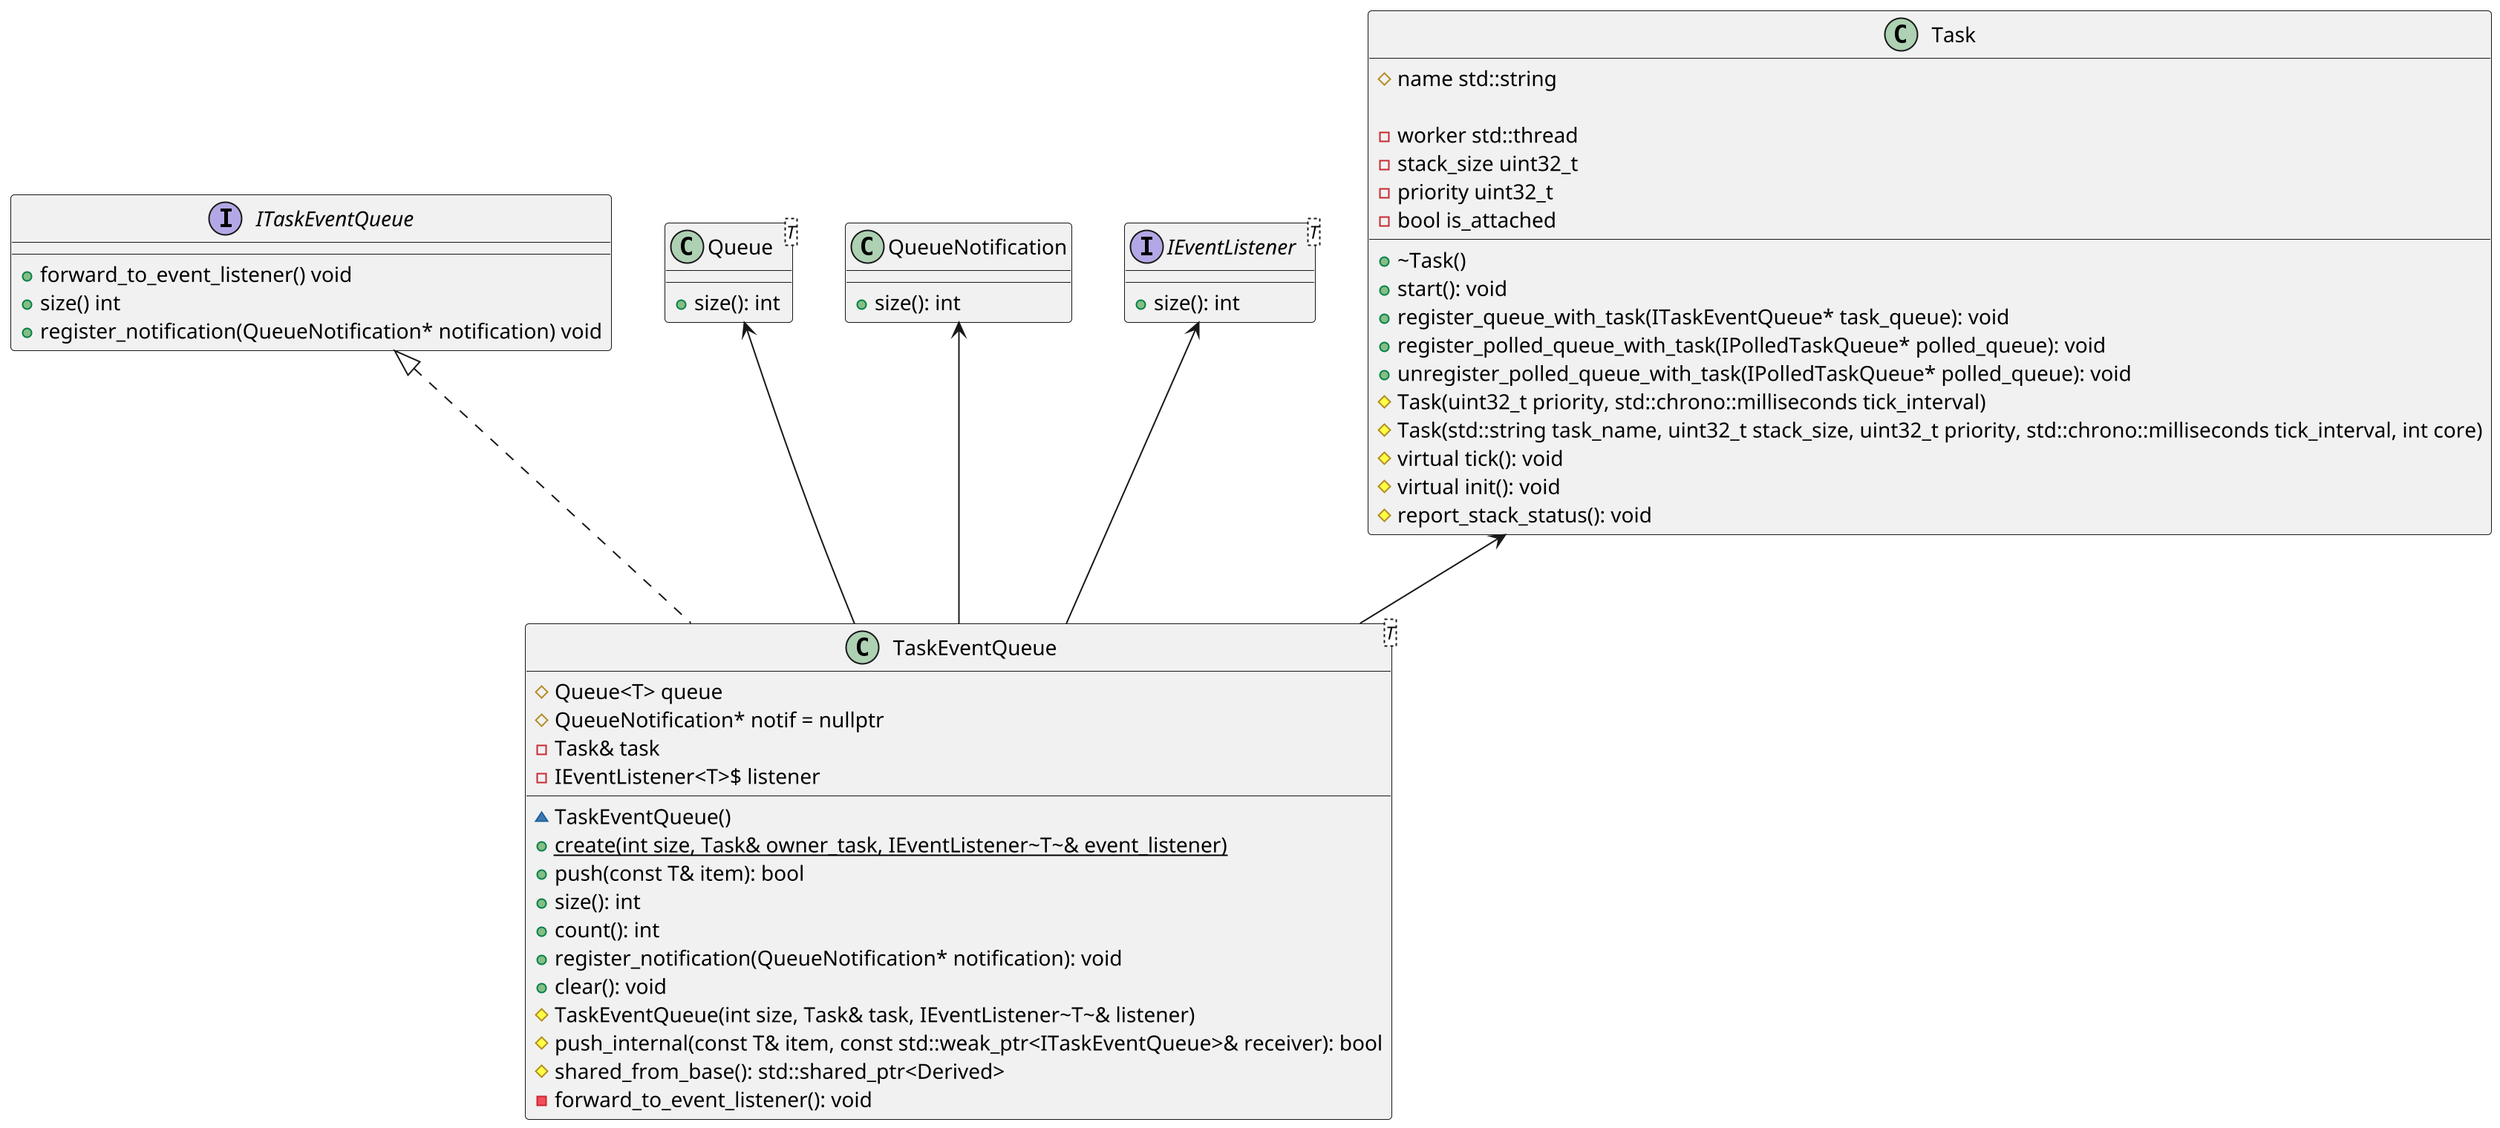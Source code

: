 @startuml ipc

scale 2


interface ITaskEventQueue {
    +forward_to_event_listener() void
    +size() int
    +register_notification(QueueNotification* notification) void
}

class TaskEventQueue<T> {
    #Queue<T> queue
    #QueueNotification* notif = nullptr
    -Task& task
    -IEventListener<T>$ listener
    ~TaskEventQueue()
    {static} +create(int size, Task& owner_task, IEventListener~T~& event_listener)
    +push(const T& item): bool
    +size(): int
    +count(): int
    +register_notification(QueueNotification* notification): void
    +clear(): void
    #TaskEventQueue(int size, Task& task, IEventListener~T~& listener)
    #push_internal(const T& item, const std::weak_ptr<ITaskEventQueue>& receiver): bool
    #shared_from_base(): std::shared_ptr<Derived>
    -forward_to_event_listener(): void
}

class Queue<T> {
    +size(): int
}

class QueueNotification {
    +size(): int
}

interface IEventListener<T> {
    +size(): int
}

class Task {

    +~Task()
    +start(): void
    +register_queue_with_task(ITaskEventQueue* task_queue): void
    +register_polled_queue_with_task(IPolledTaskQueue* polled_queue): void
    +unregister_polled_queue_with_task(IPolledTaskQueue* polled_queue): void

    #name std::string
    #Task(uint32_t priority, std::chrono::milliseconds tick_interval)
    #Task(std::string task_name, uint32_t stack_size, uint32_t priority, std::chrono::milliseconds tick_interval, int core)
    #virtual tick(): void
    #virtual init(): void
    #report_stack_status(): void

    -worker std::thread
    -stack_size uint32_t
    -priority uint32_t
    -bool is_attached

}

class TaskEventQueue implements ITaskEventQueue
Task <-- TaskEventQueue
IEventListener <-- TaskEventQueue

Queue <-- TaskEventQueue
QueueNotification <-- TaskEventQueue

@enduml